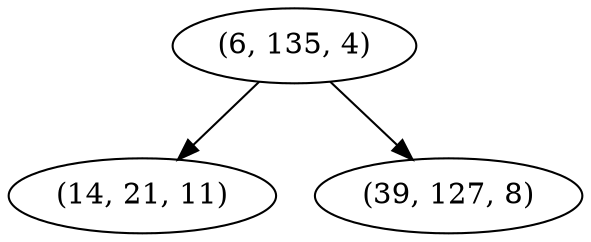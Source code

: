 digraph tree {
    "(6, 135, 4)";
    "(14, 21, 11)";
    "(39, 127, 8)";
    "(6, 135, 4)" -> "(14, 21, 11)";
    "(6, 135, 4)" -> "(39, 127, 8)";
}
